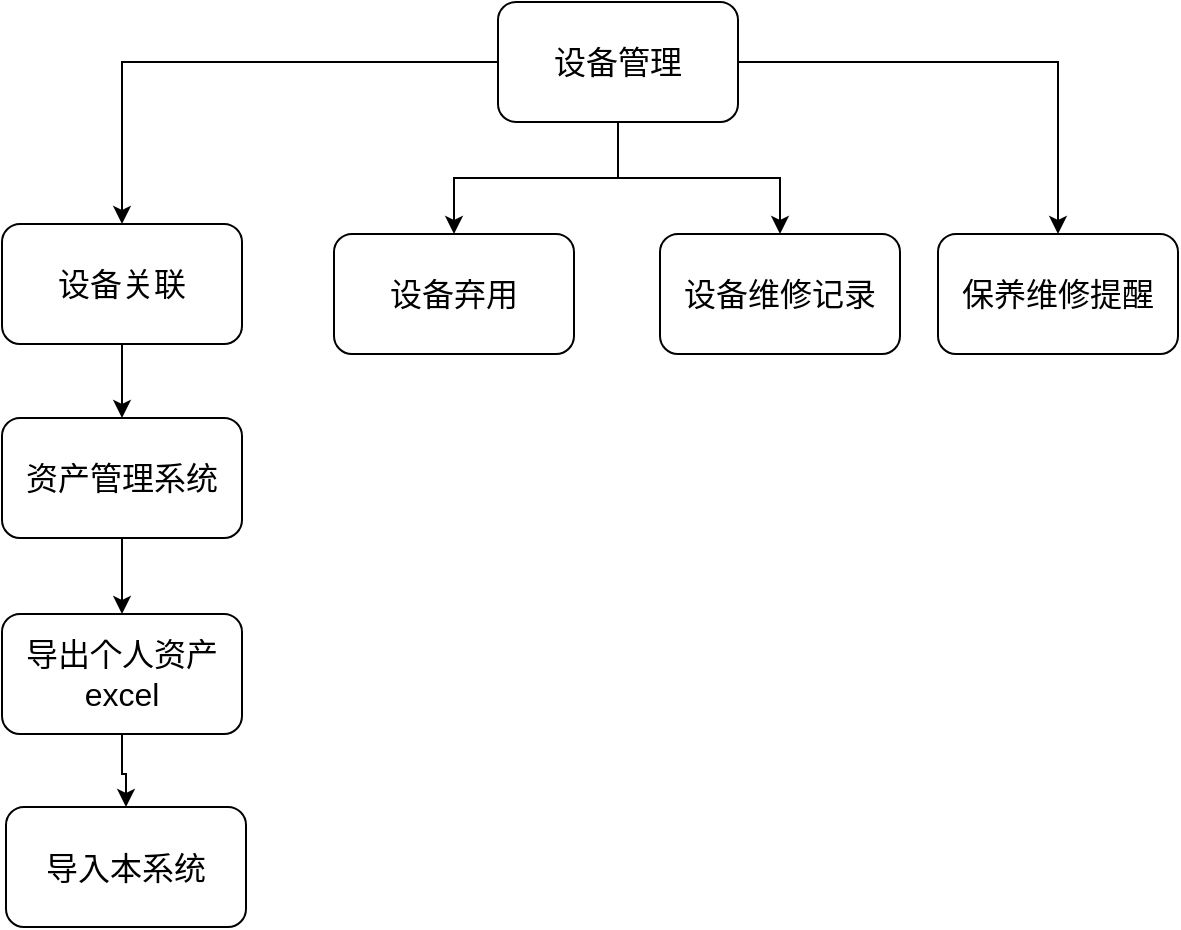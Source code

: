 <mxfile version="20.8.23" type="github">
  <diagram name="第 1 页" id="MVFlvkXrF9ImbxA_7--R">
    <mxGraphModel dx="1434" dy="796" grid="0" gridSize="10" guides="1" tooltips="1" connect="1" arrows="1" fold="1" page="1" pageScale="1" pageWidth="583" pageHeight="827" math="0" shadow="0">
      <root>
        <mxCell id="0" />
        <mxCell id="1" parent="0" />
        <mxCell id="vfM7BqZS5SPfah-GR2Ag-7" style="edgeStyle=orthogonalEdgeStyle;rounded=0;orthogonalLoop=1;jettySize=auto;html=1;fontSize=16;" edge="1" parent="1" source="vfM7BqZS5SPfah-GR2Ag-1" target="vfM7BqZS5SPfah-GR2Ag-4">
          <mxGeometry relative="1" as="geometry" />
        </mxCell>
        <mxCell id="vfM7BqZS5SPfah-GR2Ag-1" value="&lt;font style=&quot;font-size: 16px;&quot;&gt;资产管理系统&lt;/font&gt;" style="rounded=1;whiteSpace=wrap;html=1;" vertex="1" parent="1">
          <mxGeometry x="13" y="219" width="120" height="60" as="geometry" />
        </mxCell>
        <mxCell id="vfM7BqZS5SPfah-GR2Ag-8" style="edgeStyle=orthogonalEdgeStyle;rounded=0;orthogonalLoop=1;jettySize=auto;html=1;fontSize=16;" edge="1" parent="1" source="vfM7BqZS5SPfah-GR2Ag-4" target="vfM7BqZS5SPfah-GR2Ag-5">
          <mxGeometry relative="1" as="geometry" />
        </mxCell>
        <mxCell id="vfM7BqZS5SPfah-GR2Ag-4" value="导出个人资产excel" style="rounded=1;whiteSpace=wrap;html=1;fontSize=16;" vertex="1" parent="1">
          <mxGeometry x="13" y="317" width="120" height="60" as="geometry" />
        </mxCell>
        <mxCell id="vfM7BqZS5SPfah-GR2Ag-5" value="导入本系统" style="rounded=1;whiteSpace=wrap;html=1;fontSize=16;" vertex="1" parent="1">
          <mxGeometry x="15" y="413.5" width="120" height="60" as="geometry" />
        </mxCell>
        <mxCell id="vfM7BqZS5SPfah-GR2Ag-10" style="edgeStyle=orthogonalEdgeStyle;rounded=0;orthogonalLoop=1;jettySize=auto;html=1;fontSize=16;" edge="1" parent="1" source="vfM7BqZS5SPfah-GR2Ag-9" target="vfM7BqZS5SPfah-GR2Ag-12">
          <mxGeometry relative="1" as="geometry">
            <mxPoint x="201" y="130" as="targetPoint" />
          </mxGeometry>
        </mxCell>
        <mxCell id="vfM7BqZS5SPfah-GR2Ag-15" style="edgeStyle=orthogonalEdgeStyle;rounded=0;orthogonalLoop=1;jettySize=auto;html=1;fontSize=16;" edge="1" parent="1" source="vfM7BqZS5SPfah-GR2Ag-9" target="vfM7BqZS5SPfah-GR2Ag-14">
          <mxGeometry relative="1" as="geometry" />
        </mxCell>
        <mxCell id="vfM7BqZS5SPfah-GR2Ag-17" style="edgeStyle=orthogonalEdgeStyle;rounded=0;orthogonalLoop=1;jettySize=auto;html=1;fontSize=16;" edge="1" parent="1" source="vfM7BqZS5SPfah-GR2Ag-9" target="vfM7BqZS5SPfah-GR2Ag-16">
          <mxGeometry relative="1" as="geometry" />
        </mxCell>
        <mxCell id="vfM7BqZS5SPfah-GR2Ag-19" style="edgeStyle=orthogonalEdgeStyle;rounded=0;orthogonalLoop=1;jettySize=auto;html=1;fontSize=16;" edge="1" parent="1" source="vfM7BqZS5SPfah-GR2Ag-9" target="vfM7BqZS5SPfah-GR2Ag-18">
          <mxGeometry relative="1" as="geometry" />
        </mxCell>
        <mxCell id="vfM7BqZS5SPfah-GR2Ag-9" value="设备管理" style="rounded=1;whiteSpace=wrap;html=1;fontSize=16;" vertex="1" parent="1">
          <mxGeometry x="261" y="11" width="120" height="60" as="geometry" />
        </mxCell>
        <mxCell id="vfM7BqZS5SPfah-GR2Ag-13" style="edgeStyle=orthogonalEdgeStyle;rounded=0;orthogonalLoop=1;jettySize=auto;html=1;fontSize=16;" edge="1" parent="1" source="vfM7BqZS5SPfah-GR2Ag-12" target="vfM7BqZS5SPfah-GR2Ag-1">
          <mxGeometry relative="1" as="geometry" />
        </mxCell>
        <mxCell id="vfM7BqZS5SPfah-GR2Ag-12" value="设备关联" style="rounded=1;whiteSpace=wrap;html=1;fontSize=16;" vertex="1" parent="1">
          <mxGeometry x="13" y="122" width="120" height="60" as="geometry" />
        </mxCell>
        <mxCell id="vfM7BqZS5SPfah-GR2Ag-14" value="设备弃用" style="rounded=1;whiteSpace=wrap;html=1;fontSize=16;" vertex="1" parent="1">
          <mxGeometry x="179" y="127" width="120" height="60" as="geometry" />
        </mxCell>
        <mxCell id="vfM7BqZS5SPfah-GR2Ag-16" value="设备维修记录" style="rounded=1;whiteSpace=wrap;html=1;fontSize=16;" vertex="1" parent="1">
          <mxGeometry x="342" y="127" width="120" height="60" as="geometry" />
        </mxCell>
        <mxCell id="vfM7BqZS5SPfah-GR2Ag-18" value="保养维修提醒" style="rounded=1;whiteSpace=wrap;html=1;fontSize=16;" vertex="1" parent="1">
          <mxGeometry x="481" y="127" width="120" height="60" as="geometry" />
        </mxCell>
      </root>
    </mxGraphModel>
  </diagram>
</mxfile>
